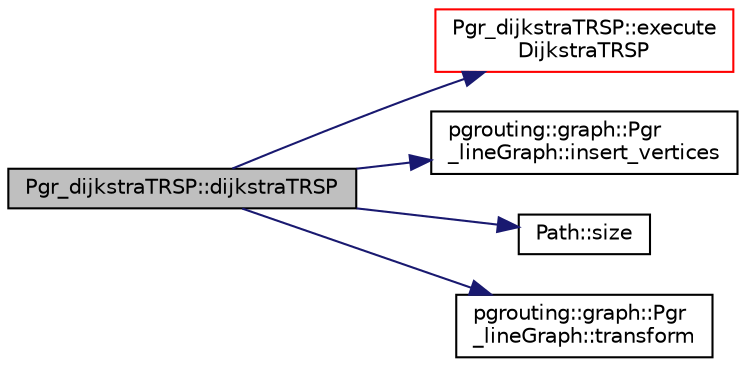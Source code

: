 digraph "Pgr_dijkstraTRSP::dijkstraTRSP"
{
  edge [fontname="Helvetica",fontsize="10",labelfontname="Helvetica",labelfontsize="10"];
  node [fontname="Helvetica",fontsize="10",shape=record];
  rankdir="LR";
  Node8 [label="Pgr_dijkstraTRSP::dijkstraTRSP",height=0.2,width=0.4,color="black", fillcolor="grey75", style="filled", fontcolor="black"];
  Node8 -> Node9 [color="midnightblue",fontsize="10",style="solid",fontname="Helvetica"];
  Node9 [label="Pgr_dijkstraTRSP::execute\lDijkstraTRSP",height=0.2,width=0.4,color="red", fillcolor="white", style="filled",URL="$classPgr__dijkstraTRSP.html#a4057afd21ccbb095ca7748c8c1a8eed2"];
  Node8 -> Node19 [color="midnightblue",fontsize="10",style="solid",fontname="Helvetica"];
  Node19 [label="pgrouting::graph::Pgr\l_lineGraph::insert_vertices",height=0.2,width=0.4,color="black", fillcolor="white", style="filled",URL="$classpgrouting_1_1graph_1_1Pgr__lineGraph.html#ad3c671cf7edd4bec040526a3ee1cede4"];
  Node8 -> Node20 [color="midnightblue",fontsize="10",style="solid",fontname="Helvetica"];
  Node20 [label="Path::size",height=0.2,width=0.4,color="black", fillcolor="white", style="filled",URL="$classPath.html#a3a0311765e131697250e7b45964c0510"];
  Node8 -> Node21 [color="midnightblue",fontsize="10",style="solid",fontname="Helvetica"];
  Node21 [label="pgrouting::graph::Pgr\l_lineGraph::transform",height=0.2,width=0.4,color="black", fillcolor="white", style="filled",URL="$classpgrouting_1_1graph_1_1Pgr__lineGraph.html#a2158ddd226cfc780e4d41b6a098e9a06"];
}
